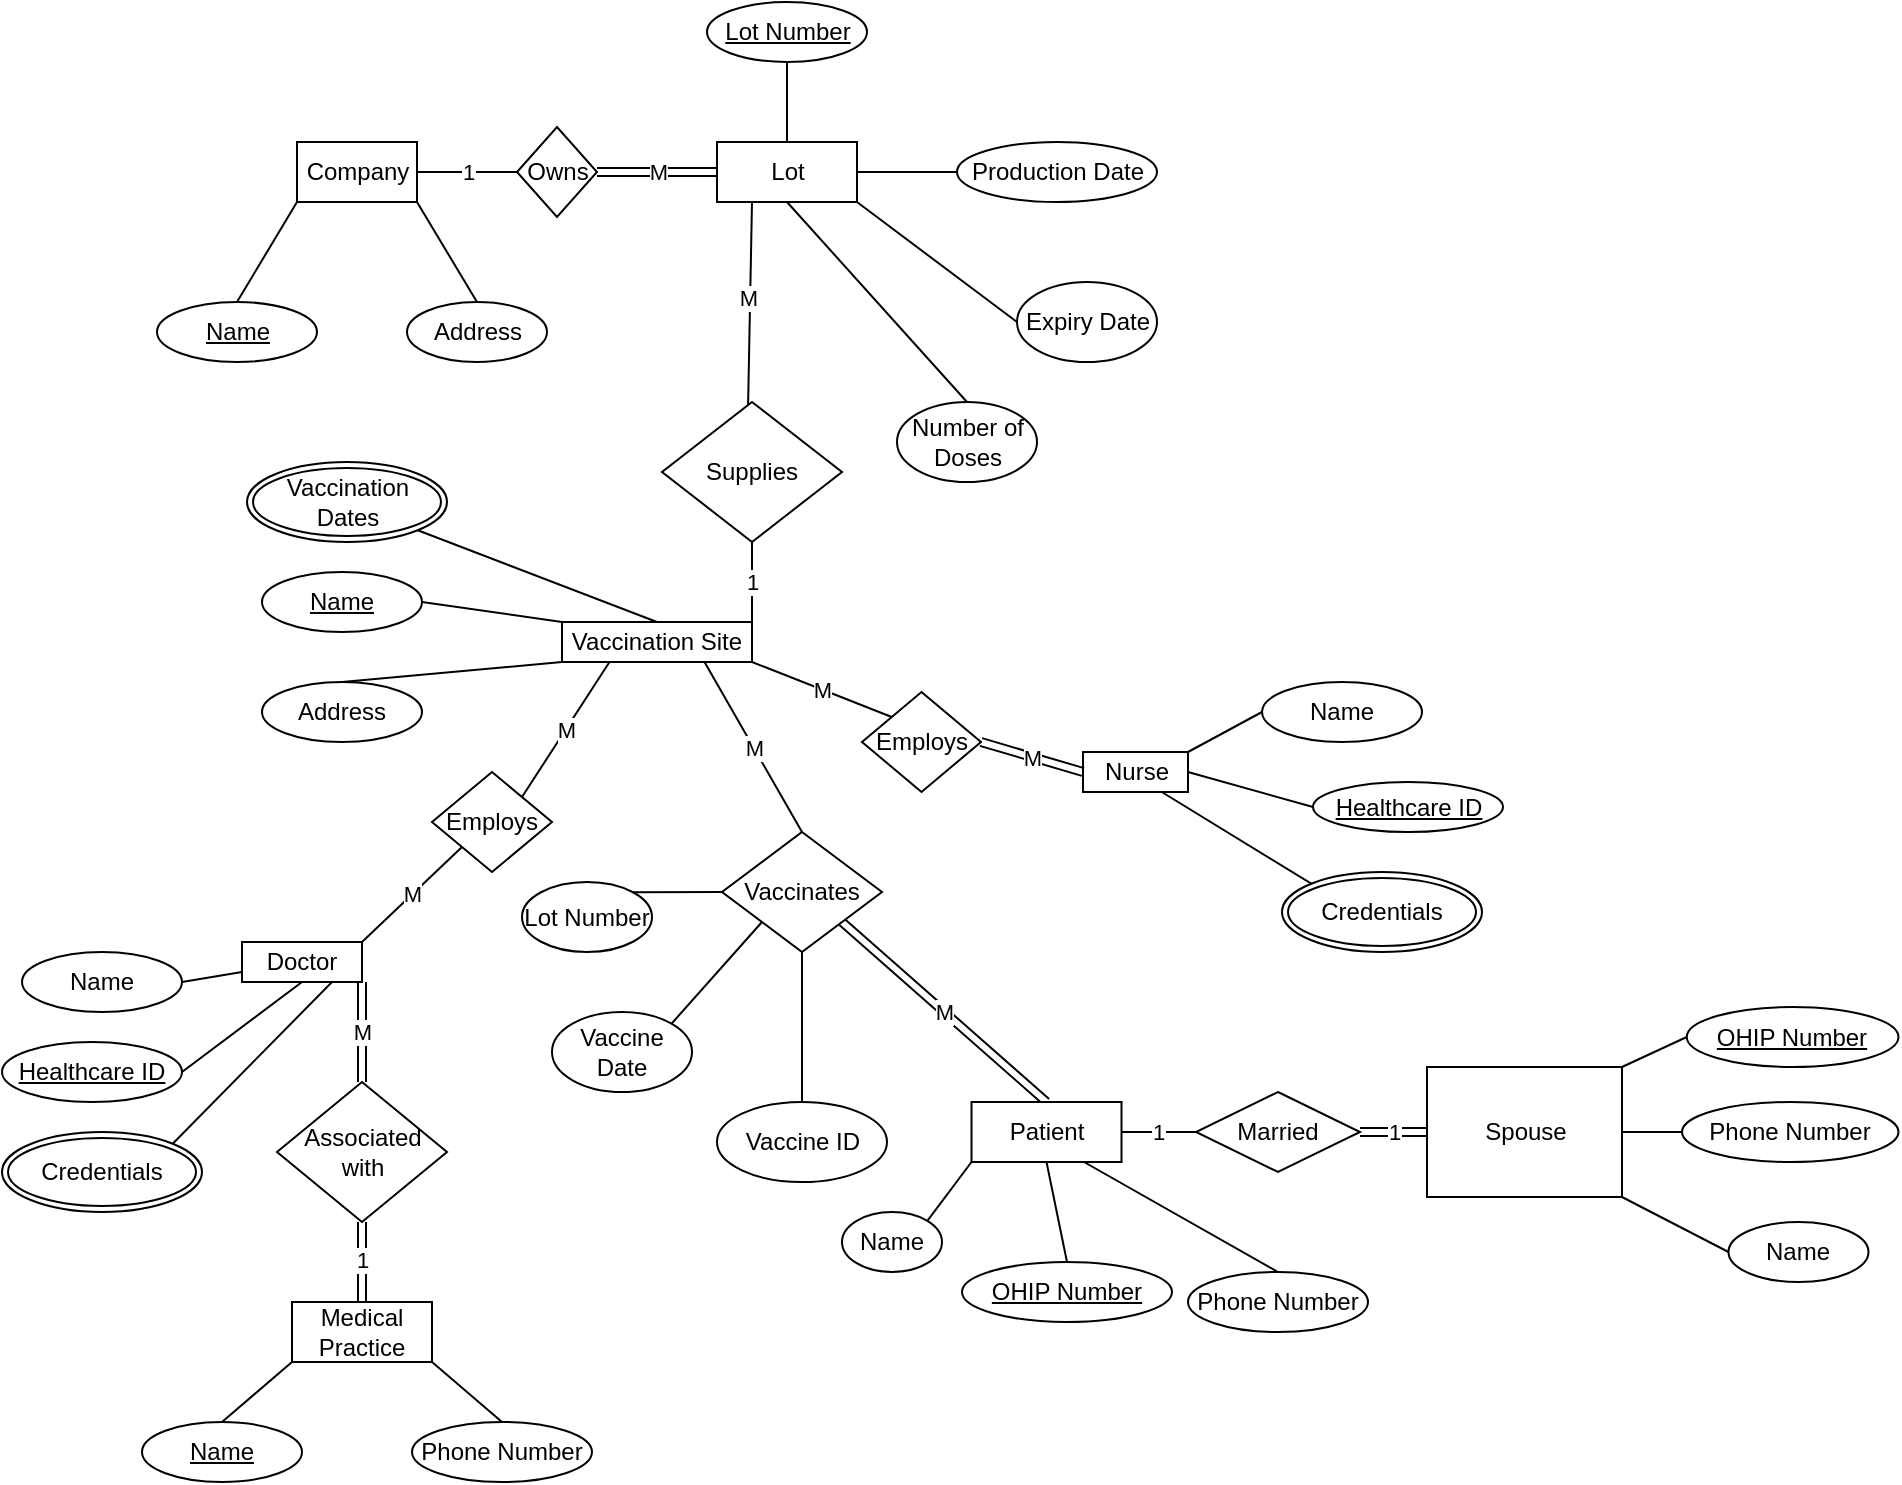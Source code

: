 <mxfile version="16.4.5" type="github">
  <diagram id="R2lEEEUBdFMjLlhIrx00" name="Page-1">
    <mxGraphModel dx="2523" dy="896" grid="1" gridSize="10" guides="1" tooltips="1" connect="1" arrows="1" fold="1" page="1" pageScale="1" pageWidth="850" pageHeight="1100" math="0" shadow="0" extFonts="Permanent Marker^https://fonts.googleapis.com/css?family=Permanent+Marker">
      <root>
        <mxCell id="0" />
        <mxCell id="1" parent="0" />
        <mxCell id="A8UlO8RGgryLHVH7YJOI-1" value="Company" style="rounded=0;whiteSpace=wrap;html=1;" parent="1" vertex="1">
          <mxGeometry x="17.5" y="120" width="60" height="30" as="geometry" />
        </mxCell>
        <mxCell id="A8UlO8RGgryLHVH7YJOI-2" value="Owns" style="rhombus;whiteSpace=wrap;html=1;" parent="1" vertex="1">
          <mxGeometry x="127.5" y="112.5" width="40" height="45" as="geometry" />
        </mxCell>
        <mxCell id="A8UlO8RGgryLHVH7YJOI-3" value="Lot" style="rounded=0;whiteSpace=wrap;html=1;" parent="1" vertex="1">
          <mxGeometry x="227.5" y="120" width="70" height="30" as="geometry" />
        </mxCell>
        <mxCell id="A8UlO8RGgryLHVH7YJOI-4" value="&lt;u&gt;Lot Number&lt;/u&gt;" style="ellipse;whiteSpace=wrap;html=1;" parent="1" vertex="1">
          <mxGeometry x="222.5" y="50" width="80" height="30" as="geometry" />
        </mxCell>
        <mxCell id="A8UlO8RGgryLHVH7YJOI-6" value="Production Date" style="ellipse;whiteSpace=wrap;html=1;" parent="1" vertex="1">
          <mxGeometry x="347.5" y="120" width="100" height="30" as="geometry" />
        </mxCell>
        <mxCell id="A8UlO8RGgryLHVH7YJOI-7" value="Expiry Date" style="ellipse;whiteSpace=wrap;html=1;" parent="1" vertex="1">
          <mxGeometry x="377.5" y="190" width="70" height="40" as="geometry" />
        </mxCell>
        <mxCell id="A8UlO8RGgryLHVH7YJOI-8" value="Number of Doses" style="ellipse;whiteSpace=wrap;html=1;" parent="1" vertex="1">
          <mxGeometry x="317.5" y="250" width="70" height="40" as="geometry" />
        </mxCell>
        <mxCell id="A8UlO8RGgryLHVH7YJOI-9" value="Vaccination Site" style="rounded=0;whiteSpace=wrap;html=1;" parent="1" vertex="1">
          <mxGeometry x="150" y="360" width="95" height="20" as="geometry" />
        </mxCell>
        <mxCell id="A8UlO8RGgryLHVH7YJOI-10" value="&lt;u&gt;OHIP Number&lt;/u&gt;" style="ellipse;whiteSpace=wrap;html=1;" parent="1" vertex="1">
          <mxGeometry x="350" y="680" width="105" height="30" as="geometry" />
        </mxCell>
        <mxCell id="A8UlO8RGgryLHVH7YJOI-11" value="Name" style="ellipse;whiteSpace=wrap;html=1;" parent="1" vertex="1">
          <mxGeometry x="290" y="655" width="50" height="30" as="geometry" />
        </mxCell>
        <mxCell id="A8UlO8RGgryLHVH7YJOI-12" value="Phone Number" style="ellipse;whiteSpace=wrap;html=1;" parent="1" vertex="1">
          <mxGeometry x="463" y="685" width="90" height="30" as="geometry" />
        </mxCell>
        <mxCell id="A8UlO8RGgryLHVH7YJOI-20" value="Name" style="ellipse;whiteSpace=wrap;html=1;" parent="1" vertex="1">
          <mxGeometry x="733.25" y="660" width="70" height="30" as="geometry" />
        </mxCell>
        <mxCell id="A8UlO8RGgryLHVH7YJOI-21" value="Phone Number" style="ellipse;whiteSpace=wrap;html=1;" parent="1" vertex="1">
          <mxGeometry x="710" y="600" width="108.25" height="30" as="geometry" />
        </mxCell>
        <mxCell id="A8UlO8RGgryLHVH7YJOI-22" value="&lt;u&gt;Name&lt;/u&gt;" style="ellipse;whiteSpace=wrap;html=1;strokeWidth=1;" parent="1" vertex="1">
          <mxGeometry y="335" width="80" height="30" as="geometry" />
        </mxCell>
        <mxCell id="A8UlO8RGgryLHVH7YJOI-24" value="Name" style="ellipse;whiteSpace=wrap;html=1;strokeWidth=1;" parent="1" vertex="1">
          <mxGeometry x="500" y="390" width="80" height="30" as="geometry" />
        </mxCell>
        <mxCell id="A8UlO8RGgryLHVH7YJOI-25" value="&lt;u&gt;Healthcare ID&lt;/u&gt;" style="ellipse;whiteSpace=wrap;html=1;strokeWidth=1;" parent="1" vertex="1">
          <mxGeometry x="-130" y="570" width="90" height="30" as="geometry" />
        </mxCell>
        <mxCell id="A8UlO8RGgryLHVH7YJOI-29" value="1" style="endArrow=none;html=1;rounded=0;exitX=1;exitY=0.5;exitDx=0;exitDy=0;entryX=0;entryY=0.5;entryDx=0;entryDy=0;" parent="1" source="A8UlO8RGgryLHVH7YJOI-1" target="A8UlO8RGgryLHVH7YJOI-2" edge="1">
          <mxGeometry width="50" height="50" relative="1" as="geometry">
            <mxPoint x="187.5" y="370" as="sourcePoint" />
            <mxPoint x="237.5" y="320" as="targetPoint" />
          </mxGeometry>
        </mxCell>
        <mxCell id="A8UlO8RGgryLHVH7YJOI-30" value="M" style="endArrow=none;html=1;rounded=0;entryX=1;entryY=0.5;entryDx=0;entryDy=0;exitX=0;exitY=0.5;exitDx=0;exitDy=0;shape=link;" parent="1" source="A8UlO8RGgryLHVH7YJOI-3" target="A8UlO8RGgryLHVH7YJOI-2" edge="1">
          <mxGeometry width="50" height="50" relative="1" as="geometry">
            <mxPoint x="187.5" y="370" as="sourcePoint" />
            <mxPoint x="237.5" y="320" as="targetPoint" />
          </mxGeometry>
        </mxCell>
        <mxCell id="A8UlO8RGgryLHVH7YJOI-31" value="&lt;u&gt;Name&lt;/u&gt;" style="ellipse;whiteSpace=wrap;html=1;strokeWidth=1;" parent="1" vertex="1">
          <mxGeometry x="-52.5" y="200" width="80" height="30" as="geometry" />
        </mxCell>
        <mxCell id="A8UlO8RGgryLHVH7YJOI-32" value="Address" style="ellipse;whiteSpace=wrap;html=1;strokeWidth=1;" parent="1" vertex="1">
          <mxGeometry x="72.5" y="200" width="70" height="30" as="geometry" />
        </mxCell>
        <mxCell id="A8UlO8RGgryLHVH7YJOI-33" value="" style="endArrow=none;html=1;rounded=0;entryX=0;entryY=1;entryDx=0;entryDy=0;exitX=0.5;exitY=0;exitDx=0;exitDy=0;" parent="1" source="A8UlO8RGgryLHVH7YJOI-31" target="A8UlO8RGgryLHVH7YJOI-1" edge="1">
          <mxGeometry width="50" height="50" relative="1" as="geometry">
            <mxPoint x="97.5" y="240" as="sourcePoint" />
            <mxPoint x="147.5" y="190" as="targetPoint" />
          </mxGeometry>
        </mxCell>
        <mxCell id="A8UlO8RGgryLHVH7YJOI-34" value="" style="endArrow=none;html=1;rounded=0;entryX=1;entryY=1;entryDx=0;entryDy=0;exitX=0.5;exitY=0;exitDx=0;exitDy=0;" parent="1" source="A8UlO8RGgryLHVH7YJOI-32" target="A8UlO8RGgryLHVH7YJOI-1" edge="1">
          <mxGeometry width="50" height="50" relative="1" as="geometry">
            <mxPoint x="97.5" y="240" as="sourcePoint" />
            <mxPoint x="147.5" y="190" as="targetPoint" />
          </mxGeometry>
        </mxCell>
        <mxCell id="A8UlO8RGgryLHVH7YJOI-35" value="" style="endArrow=none;html=1;rounded=0;entryX=0.5;entryY=1;entryDx=0;entryDy=0;" parent="1" source="A8UlO8RGgryLHVH7YJOI-3" target="A8UlO8RGgryLHVH7YJOI-4" edge="1">
          <mxGeometry width="50" height="50" relative="1" as="geometry">
            <mxPoint x="217.5" y="260" as="sourcePoint" />
            <mxPoint x="267.5" y="210" as="targetPoint" />
          </mxGeometry>
        </mxCell>
        <mxCell id="A8UlO8RGgryLHVH7YJOI-36" value="" style="endArrow=none;html=1;rounded=0;entryX=0;entryY=0.5;entryDx=0;entryDy=0;exitX=1;exitY=0.5;exitDx=0;exitDy=0;" parent="1" source="A8UlO8RGgryLHVH7YJOI-3" target="A8UlO8RGgryLHVH7YJOI-6" edge="1">
          <mxGeometry width="50" height="50" relative="1" as="geometry">
            <mxPoint x="287.5" y="240" as="sourcePoint" />
            <mxPoint x="337.5" y="190" as="targetPoint" />
          </mxGeometry>
        </mxCell>
        <mxCell id="A8UlO8RGgryLHVH7YJOI-37" value="" style="endArrow=none;html=1;rounded=0;entryX=0;entryY=0.5;entryDx=0;entryDy=0;exitX=1;exitY=1;exitDx=0;exitDy=0;" parent="1" source="A8UlO8RGgryLHVH7YJOI-3" target="A8UlO8RGgryLHVH7YJOI-7" edge="1">
          <mxGeometry width="50" height="50" relative="1" as="geometry">
            <mxPoint x="287.5" y="240" as="sourcePoint" />
            <mxPoint x="337.5" y="190" as="targetPoint" />
          </mxGeometry>
        </mxCell>
        <mxCell id="A8UlO8RGgryLHVH7YJOI-38" value="" style="endArrow=none;html=1;rounded=0;exitX=0.5;exitY=0;exitDx=0;exitDy=0;entryX=0.5;entryY=1;entryDx=0;entryDy=0;" parent="1" source="A8UlO8RGgryLHVH7YJOI-8" target="A8UlO8RGgryLHVH7YJOI-3" edge="1">
          <mxGeometry width="50" height="50" relative="1" as="geometry">
            <mxPoint x="287.5" y="240" as="sourcePoint" />
            <mxPoint x="337.5" y="190" as="targetPoint" />
          </mxGeometry>
        </mxCell>
        <mxCell id="A8UlO8RGgryLHVH7YJOI-40" value="Address" style="ellipse;whiteSpace=wrap;html=1;strokeWidth=1;" parent="1" vertex="1">
          <mxGeometry y="390" width="80" height="30" as="geometry" />
        </mxCell>
        <mxCell id="A8UlO8RGgryLHVH7YJOI-44" value="" style="endArrow=none;html=1;rounded=0;entryX=0.25;entryY=1;entryDx=0;entryDy=0;exitX=0.5;exitY=0;exitDx=0;exitDy=0;startArrow=none;" parent="1" target="A8UlO8RGgryLHVH7YJOI-3" edge="1">
          <mxGeometry width="50" height="50" relative="1" as="geometry">
            <mxPoint x="242.5" y="280" as="sourcePoint" />
            <mxPoint x="287.5" y="330" as="targetPoint" />
          </mxGeometry>
        </mxCell>
        <mxCell id="A8UlO8RGgryLHVH7YJOI-46" value="M" style="edgeLabel;html=1;align=center;verticalAlign=middle;resizable=0;points=[];" parent="A8UlO8RGgryLHVH7YJOI-44" vertex="1" connectable="0">
          <mxGeometry x="0.495" relative="1" as="geometry">
            <mxPoint x="-2" y="15" as="offset" />
          </mxGeometry>
        </mxCell>
        <mxCell id="A8UlO8RGgryLHVH7YJOI-48" value="" style="endArrow=none;html=1;rounded=0;exitX=0.5;exitY=0;exitDx=0;exitDy=0;entryX=1;entryY=1;entryDx=0;entryDy=0;" parent="1" source="A8UlO8RGgryLHVH7YJOI-9" target="A8UlO8RGgryLHVH7YJOI-98" edge="1">
          <mxGeometry width="50" height="50" relative="1" as="geometry">
            <mxPoint x="120" y="330" as="sourcePoint" />
            <mxPoint x="52.5" y="320.0" as="targetPoint" />
          </mxGeometry>
        </mxCell>
        <mxCell id="A8UlO8RGgryLHVH7YJOI-49" value="" style="endArrow=none;html=1;rounded=0;exitX=0;exitY=0;exitDx=0;exitDy=0;entryX=1;entryY=0.5;entryDx=0;entryDy=0;" parent="1" source="A8UlO8RGgryLHVH7YJOI-9" target="A8UlO8RGgryLHVH7YJOI-22" edge="1">
          <mxGeometry width="50" height="50" relative="1" as="geometry">
            <mxPoint x="120" y="330" as="sourcePoint" />
            <mxPoint x="170" y="280" as="targetPoint" />
          </mxGeometry>
        </mxCell>
        <mxCell id="A8UlO8RGgryLHVH7YJOI-50" value="" style="endArrow=none;html=1;rounded=0;exitX=0.5;exitY=0;exitDx=0;exitDy=0;entryX=0;entryY=1;entryDx=0;entryDy=0;" parent="1" source="A8UlO8RGgryLHVH7YJOI-40" target="A8UlO8RGgryLHVH7YJOI-9" edge="1">
          <mxGeometry width="50" height="50" relative="1" as="geometry">
            <mxPoint x="120" y="330" as="sourcePoint" />
            <mxPoint x="170" y="280" as="targetPoint" />
          </mxGeometry>
        </mxCell>
        <mxCell id="A8UlO8RGgryLHVH7YJOI-51" value="Supplies" style="rhombus;whiteSpace=wrap;html=1;shadow=0;strokeWidth=1;" parent="1" vertex="1">
          <mxGeometry x="200" y="250" width="90" height="70" as="geometry" />
        </mxCell>
        <mxCell id="A8UlO8RGgryLHVH7YJOI-52" value="1" style="endArrow=none;html=1;rounded=0;entryX=0.5;entryY=1;entryDx=0;entryDy=0;exitX=1;exitY=0;exitDx=0;exitDy=0;" parent="1" source="A8UlO8RGgryLHVH7YJOI-9" target="A8UlO8RGgryLHVH7YJOI-51" edge="1">
          <mxGeometry width="50" height="50" relative="1" as="geometry">
            <mxPoint x="197.5" y="340.0" as="sourcePoint" />
            <mxPoint x="247.5" y="120" as="targetPoint" />
          </mxGeometry>
        </mxCell>
        <mxCell id="A8UlO8RGgryLHVH7YJOI-55" value="Doctor" style="rounded=0;whiteSpace=wrap;html=1;shadow=0;strokeWidth=1;" parent="1" vertex="1">
          <mxGeometry x="-10" y="520" width="60" height="20" as="geometry" />
        </mxCell>
        <mxCell id="A8UlO8RGgryLHVH7YJOI-56" value="Nurse" style="rounded=0;whiteSpace=wrap;html=1;shadow=0;strokeWidth=1;" parent="1" vertex="1">
          <mxGeometry x="410.5" y="425" width="52.5" height="20" as="geometry" />
        </mxCell>
        <mxCell id="A8UlO8RGgryLHVH7YJOI-57" value="M" style="endArrow=none;html=1;rounded=0;exitX=1;exitY=0;exitDx=0;exitDy=0;entryX=0.25;entryY=1;entryDx=0;entryDy=0;startArrow=none;" parent="1" source="A8UlO8RGgryLHVH7YJOI-59" target="A8UlO8RGgryLHVH7YJOI-9" edge="1">
          <mxGeometry width="50" height="50" relative="1" as="geometry">
            <mxPoint x="170" y="550" as="sourcePoint" />
            <mxPoint x="220" y="500" as="targetPoint" />
          </mxGeometry>
        </mxCell>
        <mxCell id="A8UlO8RGgryLHVH7YJOI-59" value="Employs" style="rhombus;whiteSpace=wrap;html=1;shadow=0;strokeWidth=1;" parent="1" vertex="1">
          <mxGeometry x="85" y="435" width="60" height="50" as="geometry" />
        </mxCell>
        <mxCell id="A8UlO8RGgryLHVH7YJOI-60" value="M" style="endArrow=none;html=1;rounded=0;exitX=1;exitY=0;exitDx=0;exitDy=0;entryX=0;entryY=1;entryDx=0;entryDy=0;" parent="1" source="A8UlO8RGgryLHVH7YJOI-55" target="A8UlO8RGgryLHVH7YJOI-59" edge="1">
          <mxGeometry width="50" height="50" relative="1" as="geometry">
            <mxPoint x="50" y="520" as="sourcePoint" />
            <mxPoint x="70" y="480" as="targetPoint" />
          </mxGeometry>
        </mxCell>
        <mxCell id="A8UlO8RGgryLHVH7YJOI-61" value="M" style="endArrow=none;html=1;rounded=0;entryX=1;entryY=1;entryDx=0;entryDy=0;exitX=0;exitY=0;exitDx=0;exitDy=0;" parent="1" source="A8UlO8RGgryLHVH7YJOI-62" target="A8UlO8RGgryLHVH7YJOI-9" edge="1">
          <mxGeometry width="50" height="50" relative="1" as="geometry">
            <mxPoint x="245" y="420" as="sourcePoint" />
            <mxPoint x="260" y="390" as="targetPoint" />
          </mxGeometry>
        </mxCell>
        <mxCell id="A8UlO8RGgryLHVH7YJOI-62" value="Employs" style="rhombus;whiteSpace=wrap;html=1;shadow=0;strokeWidth=1;" parent="1" vertex="1">
          <mxGeometry x="300" y="395" width="59.5" height="50" as="geometry" />
        </mxCell>
        <mxCell id="A8UlO8RGgryLHVH7YJOI-63" value="M" style="endArrow=none;html=1;rounded=0;exitX=0;exitY=0.5;exitDx=0;exitDy=0;entryX=1;entryY=0.5;entryDx=0;entryDy=0;shape=link;" parent="1" source="A8UlO8RGgryLHVH7YJOI-56" target="A8UlO8RGgryLHVH7YJOI-62" edge="1">
          <mxGeometry width="50" height="50" relative="1" as="geometry">
            <mxPoint x="372.5" y="295" as="sourcePoint" />
            <mxPoint x="400" y="350" as="targetPoint" />
          </mxGeometry>
        </mxCell>
        <mxCell id="A8UlO8RGgryLHVH7YJOI-65" value="" style="endArrow=none;html=1;rounded=0;exitX=1;exitY=0.5;exitDx=0;exitDy=0;entryX=0.5;entryY=1;entryDx=0;entryDy=0;" parent="1" source="A8UlO8RGgryLHVH7YJOI-25" target="A8UlO8RGgryLHVH7YJOI-55" edge="1">
          <mxGeometry width="50" height="50" relative="1" as="geometry">
            <mxPoint x="10" y="530" as="sourcePoint" />
            <mxPoint x="60" y="480" as="targetPoint" />
          </mxGeometry>
        </mxCell>
        <mxCell id="A8UlO8RGgryLHVH7YJOI-66" value="" style="endArrow=none;html=1;rounded=0;exitX=1;exitY=0;exitDx=0;exitDy=0;entryX=0.75;entryY=1;entryDx=0;entryDy=0;" parent="1" source="A8UlO8RGgryLHVH7YJOI-106" target="A8UlO8RGgryLHVH7YJOI-55" edge="1">
          <mxGeometry width="50" height="50" relative="1" as="geometry">
            <mxPoint x="-45.0" y="640" as="sourcePoint" />
            <mxPoint x="90" y="490" as="targetPoint" />
          </mxGeometry>
        </mxCell>
        <mxCell id="A8UlO8RGgryLHVH7YJOI-67" value="Name" style="ellipse;whiteSpace=wrap;html=1;strokeWidth=1;" parent="1" vertex="1">
          <mxGeometry x="-120" y="525" width="80" height="30" as="geometry" />
        </mxCell>
        <mxCell id="A8UlO8RGgryLHVH7YJOI-68" value="&lt;u&gt;Healthcare ID&lt;/u&gt;" style="ellipse;whiteSpace=wrap;html=1;strokeWidth=1;" parent="1" vertex="1">
          <mxGeometry x="525.5" y="440" width="95" height="25" as="geometry" />
        </mxCell>
        <mxCell id="A8UlO8RGgryLHVH7YJOI-70" value="" style="endArrow=none;html=1;rounded=0;exitX=0;exitY=0.5;exitDx=0;exitDy=0;entryX=1;entryY=0;entryDx=0;entryDy=0;" parent="1" source="A8UlO8RGgryLHVH7YJOI-24" target="A8UlO8RGgryLHVH7YJOI-56" edge="1">
          <mxGeometry width="50" height="50" relative="1" as="geometry">
            <mxPoint x="342.5" y="425" as="sourcePoint" />
            <mxPoint x="392.5" y="375" as="targetPoint" />
          </mxGeometry>
        </mxCell>
        <mxCell id="A8UlO8RGgryLHVH7YJOI-71" value="" style="endArrow=none;html=1;rounded=0;exitX=0;exitY=0.5;exitDx=0;exitDy=0;entryX=1;entryY=0.5;entryDx=0;entryDy=0;" parent="1" source="A8UlO8RGgryLHVH7YJOI-68" target="A8UlO8RGgryLHVH7YJOI-56" edge="1">
          <mxGeometry width="50" height="50" relative="1" as="geometry">
            <mxPoint x="342.5" y="425" as="sourcePoint" />
            <mxPoint x="392.5" y="375" as="targetPoint" />
          </mxGeometry>
        </mxCell>
        <mxCell id="A8UlO8RGgryLHVH7YJOI-72" value="" style="endArrow=none;html=1;rounded=0;exitX=0;exitY=0;exitDx=0;exitDy=0;entryX=0.75;entryY=1;entryDx=0;entryDy=0;" parent="1" source="A8UlO8RGgryLHVH7YJOI-105" target="A8UlO8RGgryLHVH7YJOI-56" edge="1">
          <mxGeometry width="50" height="50" relative="1" as="geometry">
            <mxPoint x="502.216" y="485.858" as="sourcePoint" />
            <mxPoint x="392.5" y="375" as="targetPoint" />
          </mxGeometry>
        </mxCell>
        <mxCell id="A8UlO8RGgryLHVH7YJOI-73" value="" style="endArrow=none;html=1;rounded=0;exitX=1;exitY=0.5;exitDx=0;exitDy=0;entryX=0;entryY=0.75;entryDx=0;entryDy=0;" parent="1" source="A8UlO8RGgryLHVH7YJOI-67" target="A8UlO8RGgryLHVH7YJOI-55" edge="1">
          <mxGeometry width="50" height="50" relative="1" as="geometry">
            <mxPoint x="60" y="640" as="sourcePoint" />
            <mxPoint x="110" y="590" as="targetPoint" />
          </mxGeometry>
        </mxCell>
        <mxCell id="A8UlO8RGgryLHVH7YJOI-75" value="Medical Practice" style="rounded=0;whiteSpace=wrap;html=1;shadow=0;strokeWidth=1;" parent="1" vertex="1">
          <mxGeometry x="15" y="700" width="70" height="30" as="geometry" />
        </mxCell>
        <mxCell id="A8UlO8RGgryLHVH7YJOI-76" value="" style="endArrow=none;html=1;rounded=0;exitX=0.5;exitY=0;exitDx=0;exitDy=0;entryX=0.5;entryY=1;entryDx=0;entryDy=0;shape=link;" parent="1" source="A8UlO8RGgryLHVH7YJOI-75" target="A8UlO8RGgryLHVH7YJOI-77" edge="1">
          <mxGeometry width="50" height="50" relative="1" as="geometry">
            <mxPoint x="30" y="660" as="sourcePoint" />
            <mxPoint x="80" y="610" as="targetPoint" />
          </mxGeometry>
        </mxCell>
        <mxCell id="A8UlO8RGgryLHVH7YJOI-79" value="1" style="edgeLabel;html=1;align=center;verticalAlign=middle;resizable=0;points=[];" parent="A8UlO8RGgryLHVH7YJOI-76" vertex="1" connectable="0">
          <mxGeometry x="-0.727" y="-3" relative="1" as="geometry">
            <mxPoint x="-3" y="-16" as="offset" />
          </mxGeometry>
        </mxCell>
        <mxCell id="A8UlO8RGgryLHVH7YJOI-77" value="Associated with" style="rhombus;whiteSpace=wrap;html=1;shadow=0;strokeWidth=1;" parent="1" vertex="1">
          <mxGeometry x="7.5" y="590" width="85" height="70" as="geometry" />
        </mxCell>
        <mxCell id="A8UlO8RGgryLHVH7YJOI-81" value="&lt;u&gt;Name&lt;/u&gt;" style="ellipse;whiteSpace=wrap;html=1;strokeWidth=1;" parent="1" vertex="1">
          <mxGeometry x="-60" y="760" width="80" height="30" as="geometry" />
        </mxCell>
        <mxCell id="A8UlO8RGgryLHVH7YJOI-82" value="Phone Number" style="ellipse;whiteSpace=wrap;html=1;" parent="1" vertex="1">
          <mxGeometry x="75" y="760" width="90" height="30" as="geometry" />
        </mxCell>
        <mxCell id="A8UlO8RGgryLHVH7YJOI-83" value="" style="endArrow=none;html=1;rounded=0;exitX=0.5;exitY=0;exitDx=0;exitDy=0;entryX=0;entryY=1;entryDx=0;entryDy=0;" parent="1" source="A8UlO8RGgryLHVH7YJOI-81" target="A8UlO8RGgryLHVH7YJOI-75" edge="1">
          <mxGeometry width="50" height="50" relative="1" as="geometry">
            <mxPoint x="110" y="650" as="sourcePoint" />
            <mxPoint x="160" y="600" as="targetPoint" />
          </mxGeometry>
        </mxCell>
        <mxCell id="A8UlO8RGgryLHVH7YJOI-84" value="" style="endArrow=none;html=1;rounded=0;exitX=0.5;exitY=0;exitDx=0;exitDy=0;entryX=1;entryY=1;entryDx=0;entryDy=0;" parent="1" source="A8UlO8RGgryLHVH7YJOI-82" target="A8UlO8RGgryLHVH7YJOI-75" edge="1">
          <mxGeometry width="50" height="50" relative="1" as="geometry">
            <mxPoint x="110" y="650" as="sourcePoint" />
            <mxPoint x="160" y="600" as="targetPoint" />
          </mxGeometry>
        </mxCell>
        <mxCell id="A8UlO8RGgryLHVH7YJOI-86" value="M" style="endArrow=none;html=1;rounded=0;exitX=1;exitY=1;exitDx=0;exitDy=0;entryX=0.5;entryY=0;entryDx=0;entryDy=0;startArrow=none;shape=link;" parent="1" source="A8UlO8RGgryLHVH7YJOI-87" target="A8UlO8RGgryLHVH7YJOI-95" edge="1">
          <mxGeometry relative="1" as="geometry">
            <mxPoint x="230" y="430" as="sourcePoint" />
            <mxPoint x="260" y="550" as="targetPoint" />
          </mxGeometry>
        </mxCell>
        <mxCell id="A8UlO8RGgryLHVH7YJOI-114" style="edgeStyle=orthogonalEdgeStyle;rounded=0;orthogonalLoop=1;jettySize=auto;html=1;entryX=0.5;entryY=0;entryDx=0;entryDy=0;endArrow=none;endFill=0;" parent="1" source="A8UlO8RGgryLHVH7YJOI-87" target="A8UlO8RGgryLHVH7YJOI-110" edge="1">
          <mxGeometry relative="1" as="geometry">
            <mxPoint x="260" y="590" as="targetPoint" />
          </mxGeometry>
        </mxCell>
        <mxCell id="A8UlO8RGgryLHVH7YJOI-87" value="Vaccinates" style="shape=rhombus;perimeter=rhombusPerimeter;whiteSpace=wrap;html=1;align=center;shadow=0;strokeWidth=1;" parent="1" vertex="1">
          <mxGeometry x="230" y="465" width="80" height="60" as="geometry" />
        </mxCell>
        <mxCell id="A8UlO8RGgryLHVH7YJOI-88" value="M" style="endArrow=none;html=1;rounded=0;exitX=0.75;exitY=1;exitDx=0;exitDy=0;entryX=0.5;entryY=0;entryDx=0;entryDy=0;" parent="1" source="A8UlO8RGgryLHVH7YJOI-9" target="A8UlO8RGgryLHVH7YJOI-87" edge="1">
          <mxGeometry relative="1" as="geometry">
            <mxPoint x="221.25" y="380" as="sourcePoint" />
            <mxPoint x="270" y="530" as="targetPoint" />
          </mxGeometry>
        </mxCell>
        <mxCell id="A8UlO8RGgryLHVH7YJOI-93" value="M" style="endArrow=none;html=1;rounded=0;shape=link;exitX=0.5;exitY=0;exitDx=0;exitDy=0;entryX=1;entryY=1;entryDx=0;entryDy=0;" parent="1" source="A8UlO8RGgryLHVH7YJOI-77" target="A8UlO8RGgryLHVH7YJOI-55" edge="1">
          <mxGeometry width="50" height="50" relative="1" as="geometry">
            <mxPoint x="150" y="570" as="sourcePoint" />
            <mxPoint x="200" y="520" as="targetPoint" />
          </mxGeometry>
        </mxCell>
        <mxCell id="A8UlO8RGgryLHVH7YJOI-95" value="Patient" style="rounded=0;whiteSpace=wrap;html=1;shadow=0;strokeWidth=1;" parent="1" vertex="1">
          <mxGeometry x="354.75" y="600" width="75" height="30" as="geometry" />
        </mxCell>
        <mxCell id="A8UlO8RGgryLHVH7YJOI-98" value="Vaccination Dates" style="ellipse;shape=doubleEllipse;margin=3;whiteSpace=wrap;html=1;align=center;shadow=0;strokeWidth=1;" parent="1" vertex="1">
          <mxGeometry x="-7.5" y="280" width="100" height="40" as="geometry" />
        </mxCell>
        <mxCell id="A8UlO8RGgryLHVH7YJOI-99" value="" style="endArrow=none;html=1;rounded=0;entryX=0;entryY=1;entryDx=0;entryDy=0;exitX=1;exitY=0;exitDx=0;exitDy=0;" parent="1" source="A8UlO8RGgryLHVH7YJOI-11" target="A8UlO8RGgryLHVH7YJOI-95" edge="1">
          <mxGeometry width="50" height="50" relative="1" as="geometry">
            <mxPoint x="359.503" y="729.331" as="sourcePoint" />
            <mxPoint x="386.93" y="665" as="targetPoint" />
          </mxGeometry>
        </mxCell>
        <mxCell id="A8UlO8RGgryLHVH7YJOI-100" value="" style="endArrow=none;html=1;rounded=0;entryX=0.5;entryY=1;entryDx=0;entryDy=0;exitX=0.5;exitY=0;exitDx=0;exitDy=0;" parent="1" source="A8UlO8RGgryLHVH7YJOI-10" target="A8UlO8RGgryLHVH7YJOI-95" edge="1">
          <mxGeometry width="50" height="50" relative="1" as="geometry">
            <mxPoint x="391.93" y="765" as="sourcePoint" />
            <mxPoint x="441.93" y="715" as="targetPoint" />
          </mxGeometry>
        </mxCell>
        <mxCell id="A8UlO8RGgryLHVH7YJOI-101" value="" style="endArrow=none;html=1;rounded=0;exitX=0.5;exitY=0;exitDx=0;exitDy=0;entryX=0.75;entryY=1;entryDx=0;entryDy=0;" parent="1" source="A8UlO8RGgryLHVH7YJOI-12" target="A8UlO8RGgryLHVH7YJOI-95" edge="1">
          <mxGeometry width="50" height="50" relative="1" as="geometry">
            <mxPoint x="341.93" y="565" as="sourcePoint" />
            <mxPoint x="391.93" y="515" as="targetPoint" />
          </mxGeometry>
        </mxCell>
        <mxCell id="A8UlO8RGgryLHVH7YJOI-105" value="Credentials" style="ellipse;shape=doubleEllipse;margin=3;whiteSpace=wrap;html=1;align=center;shadow=0;strokeWidth=1;" parent="1" vertex="1">
          <mxGeometry x="510" y="485" width="100" height="40" as="geometry" />
        </mxCell>
        <mxCell id="A8UlO8RGgryLHVH7YJOI-106" value="Credentials" style="ellipse;shape=doubleEllipse;margin=3;whiteSpace=wrap;html=1;align=center;shadow=0;strokeWidth=1;" parent="1" vertex="1">
          <mxGeometry x="-130" y="615" width="100" height="40" as="geometry" />
        </mxCell>
        <mxCell id="A8UlO8RGgryLHVH7YJOI-107" value="Lot Number" style="ellipse;whiteSpace=wrap;html=1;shadow=0;strokeWidth=1;" parent="1" vertex="1">
          <mxGeometry x="130" y="490" width="65" height="35" as="geometry" />
        </mxCell>
        <mxCell id="A8UlO8RGgryLHVH7YJOI-109" value="Vaccine Date" style="ellipse;whiteSpace=wrap;html=1;shadow=0;strokeWidth=1;" parent="1" vertex="1">
          <mxGeometry x="145" y="555" width="70" height="40" as="geometry" />
        </mxCell>
        <mxCell id="A8UlO8RGgryLHVH7YJOI-110" value="Vaccine ID" style="ellipse;whiteSpace=wrap;html=1;shadow=0;strokeWidth=1;" parent="1" vertex="1">
          <mxGeometry x="227.5" y="600" width="85" height="40" as="geometry" />
        </mxCell>
        <mxCell id="A8UlO8RGgryLHVH7YJOI-112" value="" style="endArrow=none;html=1;rounded=0;exitX=1;exitY=0;exitDx=0;exitDy=0;entryX=0;entryY=0.5;entryDx=0;entryDy=0;" parent="1" source="A8UlO8RGgryLHVH7YJOI-107" target="A8UlO8RGgryLHVH7YJOI-87" edge="1">
          <mxGeometry width="50" height="50" relative="1" as="geometry">
            <mxPoint x="210" y="450" as="sourcePoint" />
            <mxPoint x="260" y="400" as="targetPoint" />
          </mxGeometry>
        </mxCell>
        <mxCell id="A8UlO8RGgryLHVH7YJOI-113" value="" style="endArrow=none;html=1;rounded=0;exitX=1;exitY=0;exitDx=0;exitDy=0;entryX=0;entryY=1;entryDx=0;entryDy=0;" parent="1" source="A8UlO8RGgryLHVH7YJOI-109" target="A8UlO8RGgryLHVH7YJOI-87" edge="1">
          <mxGeometry width="50" height="50" relative="1" as="geometry">
            <mxPoint x="210" y="450" as="sourcePoint" />
            <mxPoint x="260" y="400" as="targetPoint" />
          </mxGeometry>
        </mxCell>
        <mxCell id="A8UlO8RGgryLHVH7YJOI-118" value="1" style="endArrow=none;html=1;rounded=0;exitX=1;exitY=0.5;exitDx=0;exitDy=0;entryX=0;entryY=0.5;entryDx=0;entryDy=0;" parent="1" source="A8UlO8RGgryLHVH7YJOI-95" target="A8UlO8RGgryLHVH7YJOI-121" edge="1">
          <mxGeometry width="50" height="50" relative="1" as="geometry">
            <mxPoint x="200" y="450" as="sourcePoint" />
            <mxPoint x="473" y="615" as="targetPoint" />
          </mxGeometry>
        </mxCell>
        <mxCell id="A8UlO8RGgryLHVH7YJOI-119" value="1" style="endArrow=none;html=1;rounded=0;exitX=1;exitY=0.5;exitDx=0;exitDy=0;entryX=0;entryY=0.5;entryDx=0;entryDy=0;shape=link;" parent="1" source="A8UlO8RGgryLHVH7YJOI-121" target="A8UlO8RGgryLHVH7YJOI-122" edge="1">
          <mxGeometry width="50" height="50" relative="1" as="geometry">
            <mxPoint x="540" y="615" as="sourcePoint" />
            <mxPoint x="580" y="615" as="targetPoint" />
          </mxGeometry>
        </mxCell>
        <mxCell id="A8UlO8RGgryLHVH7YJOI-121" value="Married" style="shape=rhombus;double=0;perimeter=rhombusPerimeter;whiteSpace=wrap;html=1;align=center;shadow=0;strokeWidth=1;" parent="1" vertex="1">
          <mxGeometry x="467" y="595" width="82" height="40" as="geometry" />
        </mxCell>
        <mxCell id="A8UlO8RGgryLHVH7YJOI-122" value="Spouse" style="shape=ext;double=0;rounded=0;whiteSpace=wrap;html=1;shadow=0;strokeWidth=1;" parent="1" vertex="1">
          <mxGeometry x="582.5" y="582.5" width="97.5" height="65" as="geometry" />
        </mxCell>
        <mxCell id="A8UlO8RGgryLHVH7YJOI-123" value="" style="endArrow=none;html=1;rounded=0;exitX=1;exitY=0;exitDx=0;exitDy=0;entryX=0;entryY=0.5;entryDx=0;entryDy=0;" parent="1" source="A8UlO8RGgryLHVH7YJOI-122" target="3nc-hNRBcsdxQ2fM_rik-1" edge="1">
          <mxGeometry width="50" height="50" relative="1" as="geometry">
            <mxPoint x="380" y="560" as="sourcePoint" />
            <mxPoint x="680" y="540" as="targetPoint" />
          </mxGeometry>
        </mxCell>
        <mxCell id="A8UlO8RGgryLHVH7YJOI-124" value="" style="endArrow=none;html=1;rounded=0;exitX=1;exitY=0.5;exitDx=0;exitDy=0;entryX=0;entryY=0.5;entryDx=0;entryDy=0;" parent="1" source="A8UlO8RGgryLHVH7YJOI-122" target="A8UlO8RGgryLHVH7YJOI-21" edge="1">
          <mxGeometry width="50" height="50" relative="1" as="geometry">
            <mxPoint x="380" y="560" as="sourcePoint" />
            <mxPoint x="430" y="510" as="targetPoint" />
          </mxGeometry>
        </mxCell>
        <mxCell id="A8UlO8RGgryLHVH7YJOI-125" value="" style="endArrow=none;html=1;rounded=0;exitX=1;exitY=1;exitDx=0;exitDy=0;entryX=0;entryY=0.5;entryDx=0;entryDy=0;" parent="1" source="A8UlO8RGgryLHVH7YJOI-122" target="A8UlO8RGgryLHVH7YJOI-20" edge="1">
          <mxGeometry width="50" height="50" relative="1" as="geometry">
            <mxPoint x="380" y="560" as="sourcePoint" />
            <mxPoint x="430" y="510" as="targetPoint" />
          </mxGeometry>
        </mxCell>
        <mxCell id="3nc-hNRBcsdxQ2fM_rik-1" value="&lt;u&gt;OHIP Number&lt;/u&gt;" style="ellipse;whiteSpace=wrap;html=1;" vertex="1" parent="1">
          <mxGeometry x="712.37" y="552.5" width="105.88" height="30" as="geometry" />
        </mxCell>
      </root>
    </mxGraphModel>
  </diagram>
</mxfile>
